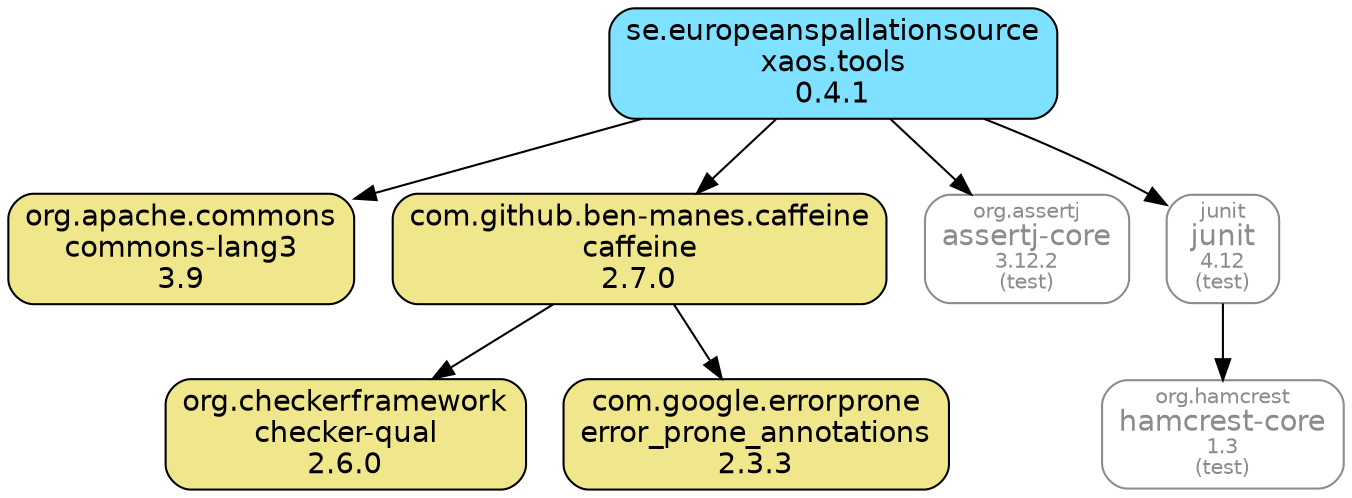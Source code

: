 digraph "xaos.tools" {
  node [shape="box",style="rounded",fontname="Helvetica",fontsize="14"]
  edge [fontsize="10",fontname="Helvetica"]

  // Node Definitions:
  "se.europeanspallationsource:xaos.tools:jar"[shape="box",style="rounded, filled",fillcolor="#7DE1FF",label=<se.europeanspallationsource<br/>xaos.tools<br/>0.4.1>]
  "org.apache.commons:commons-lang3:jar"[shape="box",style="rounded, filled",fillcolor="khaki",label=<org.apache.commons<br/>commons-lang3<br/>3.9>]
  "com.github.ben-manes.caffeine:caffeine:jar"[shape="box",style="rounded, filled",fillcolor="khaki",label=<com.github.ben-manes.caffeine<br/>caffeine<br/>2.7.0>]
  "org.checkerframework:checker-qual:jar"[shape="box",style="rounded, filled",fillcolor="khaki",label=<org.checkerframework<br/>checker-qual<br/>2.6.0>]
  "com.google.errorprone:error_prone_annotations:jar"[shape="box",style="rounded, filled",fillcolor="khaki",label=<com.google.errorprone<br/>error_prone_annotations<br/>2.3.3>]
  "org.assertj:assertj-core:jar"[shape="box",style="rounded",color="grey55",fontname="Helvetica",fontsize="14",fontcolor="grey55",label=<<font color="grey55" point-size="10">org.assertj</font><br/>assertj-core<font color="grey55" point-size="10"><br/>3.12.2</font><font color="grey55" point-size="10"><br/>(test)</font>>]
  "junit:junit:jar"[shape="box",style="rounded",color="grey55",fontname="Helvetica",fontsize="14",fontcolor="grey55",label=<<font color="grey55" point-size="10">junit</font><br/>junit<font color="grey55" point-size="10"><br/>4.12</font><font color="grey55" point-size="10"><br/>(test)</font>>]
  "org.hamcrest:hamcrest-core:jar"[shape="box",style="rounded",color="grey55",fontname="Helvetica",fontsize="14",fontcolor="grey55",label=<<font color="grey55" point-size="10">org.hamcrest</font><br/>hamcrest-core<font color="grey55" point-size="10"><br/>1.3</font><font color="grey55" point-size="10"><br/>(test)</font>>]

  // Edge Definitions:
  "se.europeanspallationsource:xaos.tools:jar" -> "org.apache.commons:commons-lang3:jar"
  "com.github.ben-manes.caffeine:caffeine:jar" -> "org.checkerframework:checker-qual:jar"
  "com.github.ben-manes.caffeine:caffeine:jar" -> "com.google.errorprone:error_prone_annotations:jar"
  "se.europeanspallationsource:xaos.tools:jar" -> "com.github.ben-manes.caffeine:caffeine:jar"
  "se.europeanspallationsource:xaos.tools:jar" -> "org.assertj:assertj-core:jar"
  "junit:junit:jar" -> "org.hamcrest:hamcrest-core:jar"
  "se.europeanspallationsource:xaos.tools:jar" -> "junit:junit:jar"
}